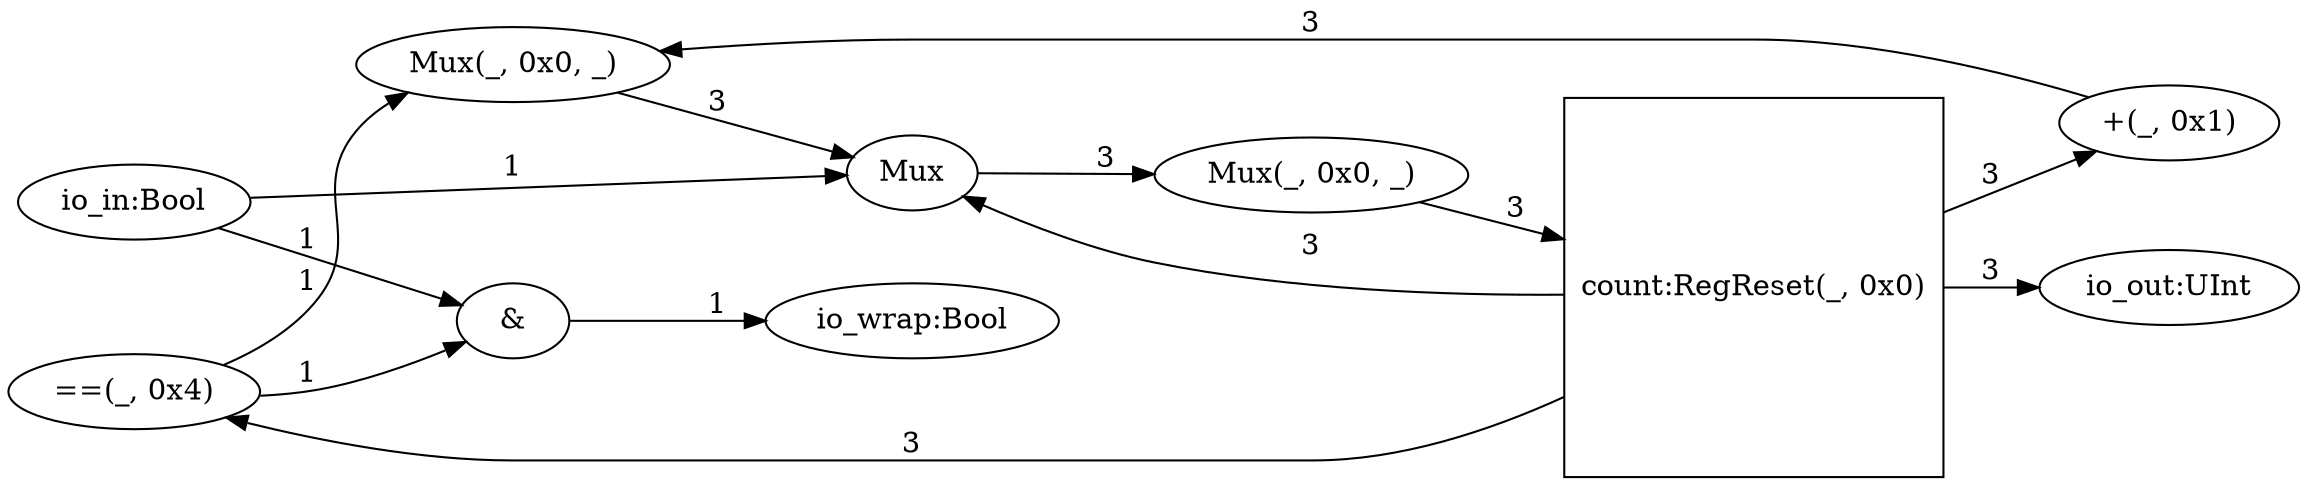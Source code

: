 digraph ZeroWidthTest_CounterComp_1{
rankdir = LR;
  io_wrap[label="io_wrap:Bool"];
  wrap[label="&"];
  T0[label="==(_, 0x4)"];
  count[shape=square,label="count:RegReset(_, 0x0)"];
  T1[label="Mux(_, 0x0, _)"];
  T2[label="Mux"];
  T3[label="Mux(_, 0x0, _)"];
  T4[label="+(_, 0x1)"];
  io_in[label="io_in:Bool"];
  io_out[label="io_out:UInt"];
  wrap -> io_wrap[label="1"];
  io_in -> wrap[label="1"];
  T0 -> wrap[label="1"];
  count -> T0[label="3"];
  T1 -> count[label="3"];
  T2 -> T1[label="3"];
  io_in -> T2[label="1"];
  T3 -> T2[label="3"];
  count -> T2[label="3"];
  T0 -> T3[label="1"];
  T4 -> T3[label="3"];
  count -> T4[label="3"];
  count -> io_out[label="3"];
}